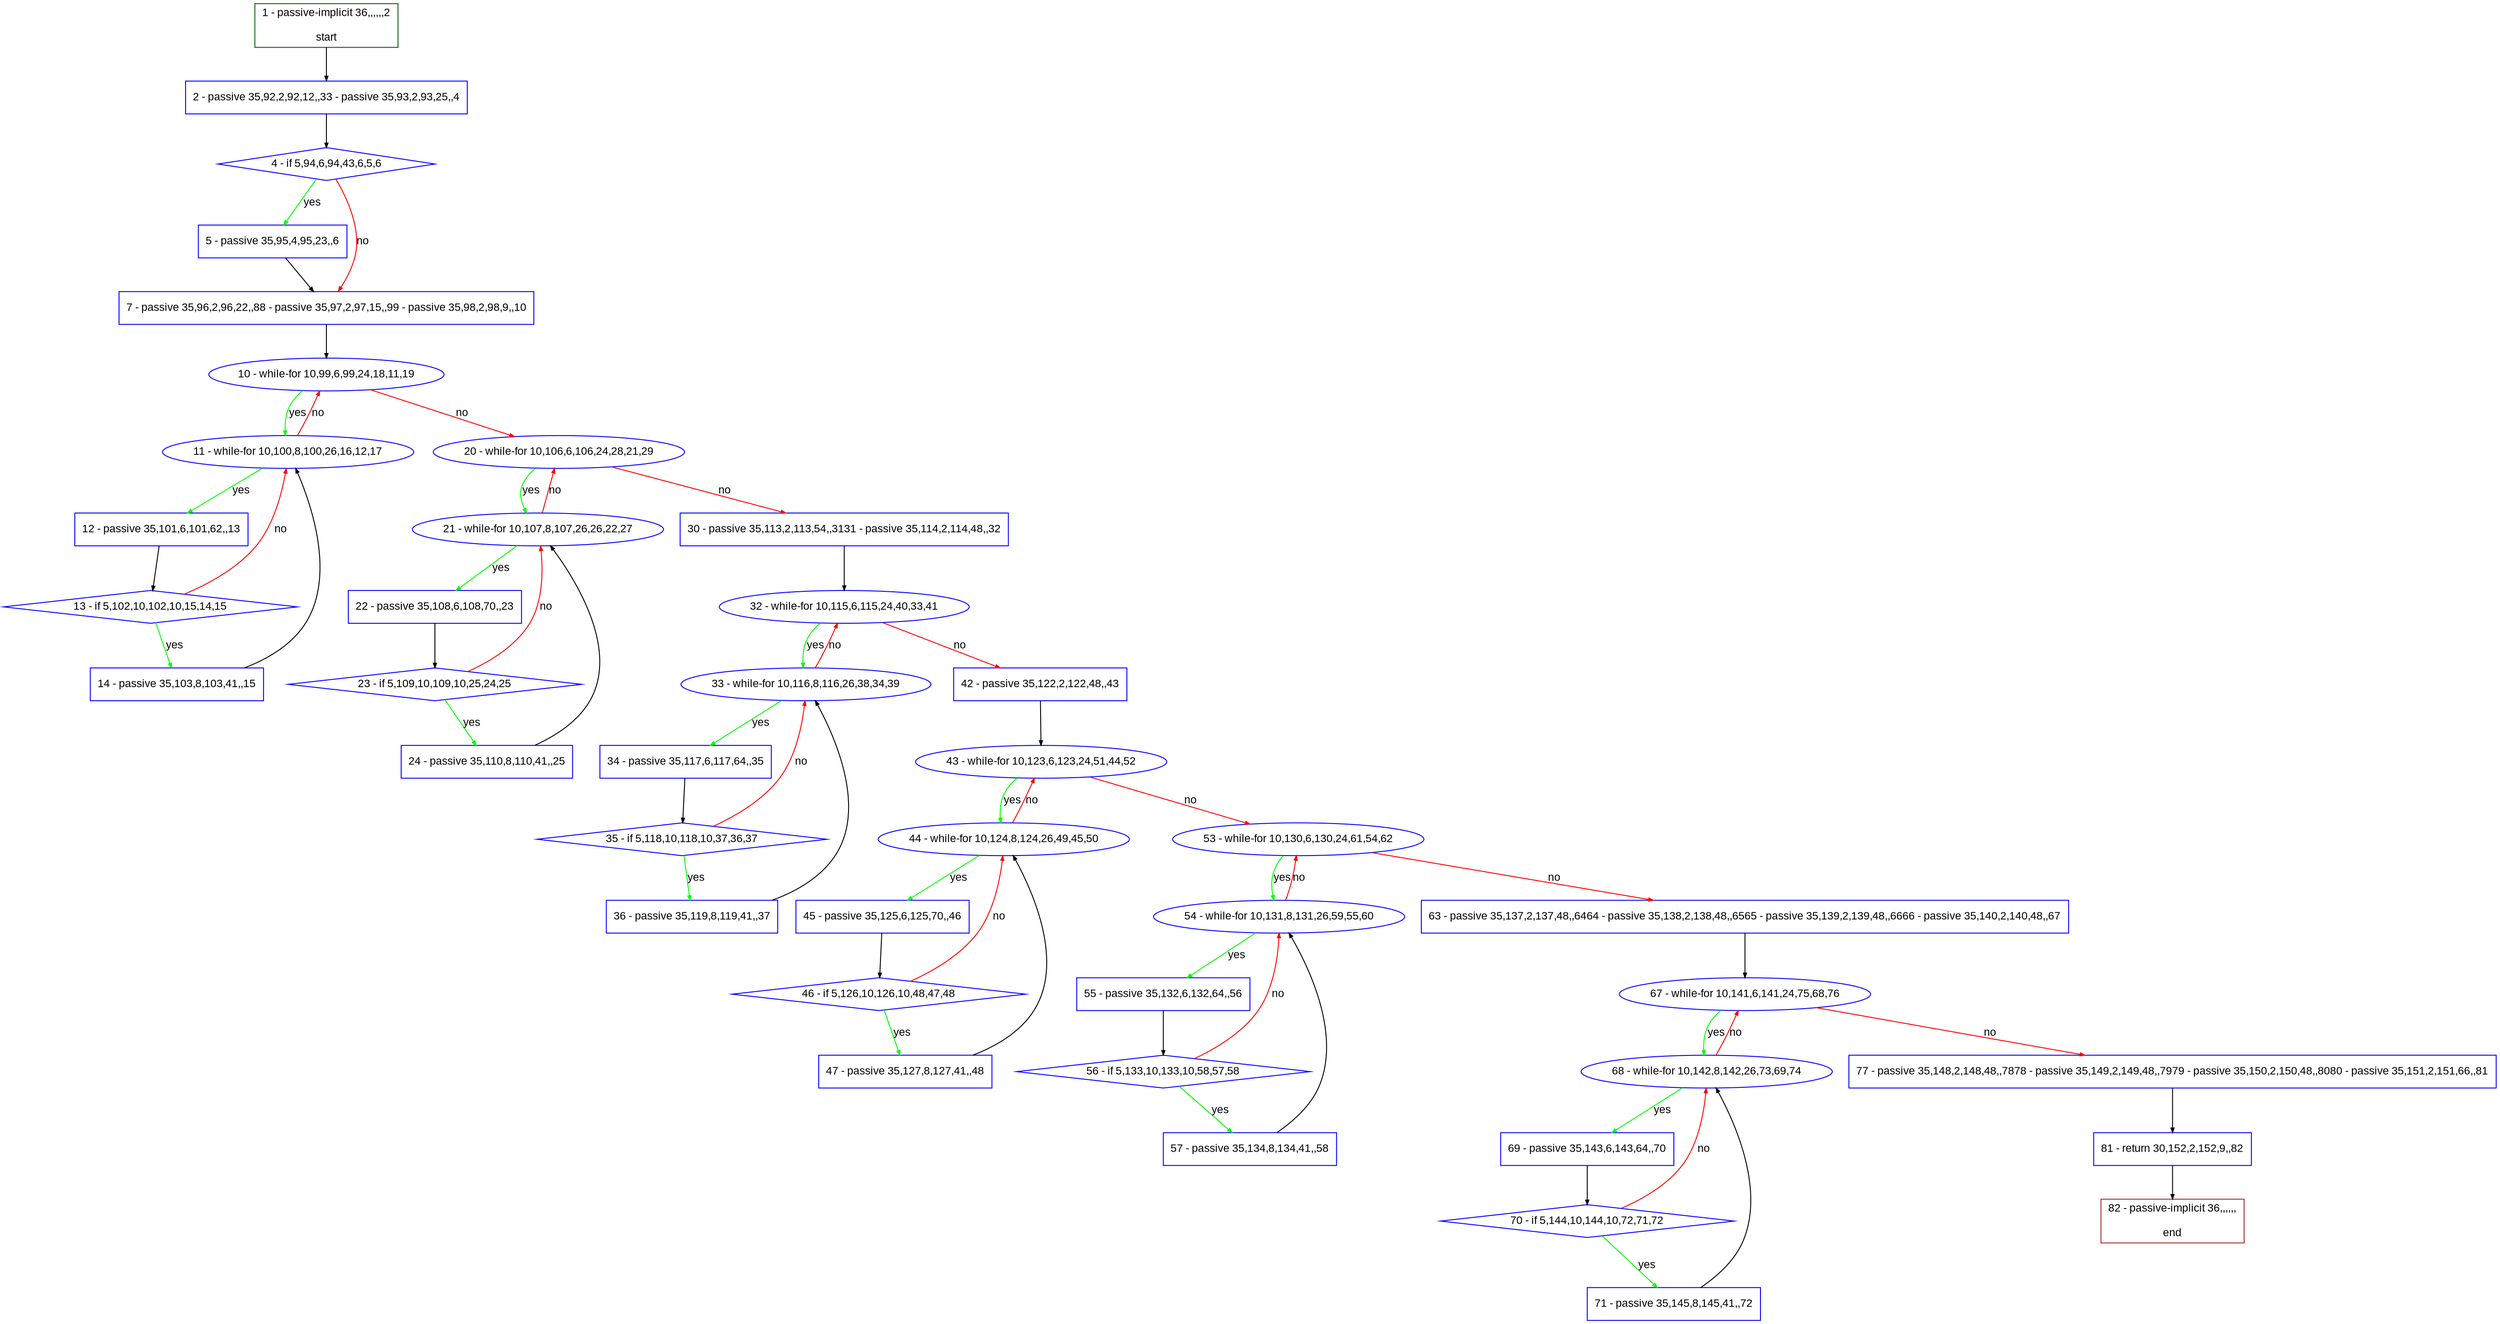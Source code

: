 digraph "" {
  graph [pack="true", label="", fontsize="12", packmode="clust", fontname="Arial", fillcolor="#FFFFCC", bgcolor="white", style="rounded,filled", compound="true"];
  node [node_initialized="no", label="", color="grey", fontsize="12", fillcolor="white", fontname="Arial", style="filled", shape="rectangle", compound="true", fixedsize="false"];
  edge [fontcolor="black", arrowhead="normal", arrowtail="none", arrowsize="0.5", ltail="", label="", color="black", fontsize="12", lhead="", fontname="Arial", dir="forward", compound="true"];
  __N1 [label="2 - passive 35,92,2,92,12,,33 - passive 35,93,2,93,25,,4", color="#0000ff", fillcolor="#ffffff", style="filled", shape="box"];
  __N2 [label="1 - passive-implicit 36,,,,,,2\n\nstart", color="#006400", fillcolor="#ffffff", style="filled", shape="box"];
  __N3 [label="4 - if 5,94,6,94,43,6,5,6", color="#0000ff", fillcolor="#ffffff", style="filled", shape="diamond"];
  __N4 [label="5 - passive 35,95,4,95,23,,6", color="#0000ff", fillcolor="#ffffff", style="filled", shape="box"];
  __N5 [label="7 - passive 35,96,2,96,22,,88 - passive 35,97,2,97,15,,99 - passive 35,98,2,98,9,,10", color="#0000ff", fillcolor="#ffffff", style="filled", shape="box"];
  __N6 [label="10 - while-for 10,99,6,99,24,18,11,19", color="#0000ff", fillcolor="#ffffff", style="filled", shape="oval"];
  __N7 [label="11 - while-for 10,100,8,100,26,16,12,17", color="#0000ff", fillcolor="#ffffff", style="filled", shape="oval"];
  __N8 [label="20 - while-for 10,106,6,106,24,28,21,29", color="#0000ff", fillcolor="#ffffff", style="filled", shape="oval"];
  __N9 [label="12 - passive 35,101,6,101,62,,13", color="#0000ff", fillcolor="#ffffff", style="filled", shape="box"];
  __N10 [label="13 - if 5,102,10,102,10,15,14,15", color="#0000ff", fillcolor="#ffffff", style="filled", shape="diamond"];
  __N11 [label="14 - passive 35,103,8,103,41,,15", color="#0000ff", fillcolor="#ffffff", style="filled", shape="box"];
  __N12 [label="21 - while-for 10,107,8,107,26,26,22,27", color="#0000ff", fillcolor="#ffffff", style="filled", shape="oval"];
  __N13 [label="30 - passive 35,113,2,113,54,,3131 - passive 35,114,2,114,48,,32", color="#0000ff", fillcolor="#ffffff", style="filled", shape="box"];
  __N14 [label="22 - passive 35,108,6,108,70,,23", color="#0000ff", fillcolor="#ffffff", style="filled", shape="box"];
  __N15 [label="23 - if 5,109,10,109,10,25,24,25", color="#0000ff", fillcolor="#ffffff", style="filled", shape="diamond"];
  __N16 [label="24 - passive 35,110,8,110,41,,25", color="#0000ff", fillcolor="#ffffff", style="filled", shape="box"];
  __N17 [label="32 - while-for 10,115,6,115,24,40,33,41", color="#0000ff", fillcolor="#ffffff", style="filled", shape="oval"];
  __N18 [label="33 - while-for 10,116,8,116,26,38,34,39", color="#0000ff", fillcolor="#ffffff", style="filled", shape="oval"];
  __N19 [label="42 - passive 35,122,2,122,48,,43", color="#0000ff", fillcolor="#ffffff", style="filled", shape="box"];
  __N20 [label="34 - passive 35,117,6,117,64,,35", color="#0000ff", fillcolor="#ffffff", style="filled", shape="box"];
  __N21 [label="35 - if 5,118,10,118,10,37,36,37", color="#0000ff", fillcolor="#ffffff", style="filled", shape="diamond"];
  __N22 [label="36 - passive 35,119,8,119,41,,37", color="#0000ff", fillcolor="#ffffff", style="filled", shape="box"];
  __N23 [label="43 - while-for 10,123,6,123,24,51,44,52", color="#0000ff", fillcolor="#ffffff", style="filled", shape="oval"];
  __N24 [label="44 - while-for 10,124,8,124,26,49,45,50", color="#0000ff", fillcolor="#ffffff", style="filled", shape="oval"];
  __N25 [label="53 - while-for 10,130,6,130,24,61,54,62", color="#0000ff", fillcolor="#ffffff", style="filled", shape="oval"];
  __N26 [label="45 - passive 35,125,6,125,70,,46", color="#0000ff", fillcolor="#ffffff", style="filled", shape="box"];
  __N27 [label="46 - if 5,126,10,126,10,48,47,48", color="#0000ff", fillcolor="#ffffff", style="filled", shape="diamond"];
  __N28 [label="47 - passive 35,127,8,127,41,,48", color="#0000ff", fillcolor="#ffffff", style="filled", shape="box"];
  __N29 [label="54 - while-for 10,131,8,131,26,59,55,60", color="#0000ff", fillcolor="#ffffff", style="filled", shape="oval"];
  __N30 [label="63 - passive 35,137,2,137,48,,6464 - passive 35,138,2,138,48,,6565 - passive 35,139,2,139,48,,6666 - passive 35,140,2,140,48,,67", color="#0000ff", fillcolor="#ffffff", style="filled", shape="box"];
  __N31 [label="55 - passive 35,132,6,132,64,,56", color="#0000ff", fillcolor="#ffffff", style="filled", shape="box"];
  __N32 [label="56 - if 5,133,10,133,10,58,57,58", color="#0000ff", fillcolor="#ffffff", style="filled", shape="diamond"];
  __N33 [label="57 - passive 35,134,8,134,41,,58", color="#0000ff", fillcolor="#ffffff", style="filled", shape="box"];
  __N34 [label="67 - while-for 10,141,6,141,24,75,68,76", color="#0000ff", fillcolor="#ffffff", style="filled", shape="oval"];
  __N35 [label="68 - while-for 10,142,8,142,26,73,69,74", color="#0000ff", fillcolor="#ffffff", style="filled", shape="oval"];
  __N36 [label="77 - passive 35,148,2,148,48,,7878 - passive 35,149,2,149,48,,7979 - passive 35,150,2,150,48,,8080 - passive 35,151,2,151,66,,81", color="#0000ff", fillcolor="#ffffff", style="filled", shape="box"];
  __N37 [label="69 - passive 35,143,6,143,64,,70", color="#0000ff", fillcolor="#ffffff", style="filled", shape="box"];
  __N38 [label="70 - if 5,144,10,144,10,72,71,72", color="#0000ff", fillcolor="#ffffff", style="filled", shape="diamond"];
  __N39 [label="71 - passive 35,145,8,145,41,,72", color="#0000ff", fillcolor="#ffffff", style="filled", shape="box"];
  __N40 [label="81 - return 30,152,2,152,9,,82", color="#0000ff", fillcolor="#ffffff", style="filled", shape="box"];
  __N41 [label="82 - passive-implicit 36,,,,,,\n\nend", color="#a52a2a", fillcolor="#ffffff", style="filled", shape="box"];
  __N2 -> __N1 [arrowhead="normal", arrowtail="none", color="#000000", label="", dir="forward"];
  __N1 -> __N3 [arrowhead="normal", arrowtail="none", color="#000000", label="", dir="forward"];
  __N3 -> __N4 [arrowhead="normal", arrowtail="none", color="#00ff00", label="yes", dir="forward"];
  __N3 -> __N5 [arrowhead="normal", arrowtail="none", color="#ff0000", label="no", dir="forward"];
  __N4 -> __N5 [arrowhead="normal", arrowtail="none", color="#000000", label="", dir="forward"];
  __N5 -> __N6 [arrowhead="normal", arrowtail="none", color="#000000", label="", dir="forward"];
  __N6 -> __N7 [arrowhead="normal", arrowtail="none", color="#00ff00", label="yes", dir="forward"];
  __N7 -> __N6 [arrowhead="normal", arrowtail="none", color="#ff0000", label="no", dir="forward"];
  __N6 -> __N8 [arrowhead="normal", arrowtail="none", color="#ff0000", label="no", dir="forward"];
  __N7 -> __N9 [arrowhead="normal", arrowtail="none", color="#00ff00", label="yes", dir="forward"];
  __N9 -> __N10 [arrowhead="normal", arrowtail="none", color="#000000", label="", dir="forward"];
  __N10 -> __N7 [arrowhead="normal", arrowtail="none", color="#ff0000", label="no", dir="forward"];
  __N10 -> __N11 [arrowhead="normal", arrowtail="none", color="#00ff00", label="yes", dir="forward"];
  __N11 -> __N7 [arrowhead="normal", arrowtail="none", color="#000000", label="", dir="forward"];
  __N8 -> __N12 [arrowhead="normal", arrowtail="none", color="#00ff00", label="yes", dir="forward"];
  __N12 -> __N8 [arrowhead="normal", arrowtail="none", color="#ff0000", label="no", dir="forward"];
  __N8 -> __N13 [arrowhead="normal", arrowtail="none", color="#ff0000", label="no", dir="forward"];
  __N12 -> __N14 [arrowhead="normal", arrowtail="none", color="#00ff00", label="yes", dir="forward"];
  __N14 -> __N15 [arrowhead="normal", arrowtail="none", color="#000000", label="", dir="forward"];
  __N15 -> __N12 [arrowhead="normal", arrowtail="none", color="#ff0000", label="no", dir="forward"];
  __N15 -> __N16 [arrowhead="normal", arrowtail="none", color="#00ff00", label="yes", dir="forward"];
  __N16 -> __N12 [arrowhead="normal", arrowtail="none", color="#000000", label="", dir="forward"];
  __N13 -> __N17 [arrowhead="normal", arrowtail="none", color="#000000", label="", dir="forward"];
  __N17 -> __N18 [arrowhead="normal", arrowtail="none", color="#00ff00", label="yes", dir="forward"];
  __N18 -> __N17 [arrowhead="normal", arrowtail="none", color="#ff0000", label="no", dir="forward"];
  __N17 -> __N19 [arrowhead="normal", arrowtail="none", color="#ff0000", label="no", dir="forward"];
  __N18 -> __N20 [arrowhead="normal", arrowtail="none", color="#00ff00", label="yes", dir="forward"];
  __N20 -> __N21 [arrowhead="normal", arrowtail="none", color="#000000", label="", dir="forward"];
  __N21 -> __N18 [arrowhead="normal", arrowtail="none", color="#ff0000", label="no", dir="forward"];
  __N21 -> __N22 [arrowhead="normal", arrowtail="none", color="#00ff00", label="yes", dir="forward"];
  __N22 -> __N18 [arrowhead="normal", arrowtail="none", color="#000000", label="", dir="forward"];
  __N19 -> __N23 [arrowhead="normal", arrowtail="none", color="#000000", label="", dir="forward"];
  __N23 -> __N24 [arrowhead="normal", arrowtail="none", color="#00ff00", label="yes", dir="forward"];
  __N24 -> __N23 [arrowhead="normal", arrowtail="none", color="#ff0000", label="no", dir="forward"];
  __N23 -> __N25 [arrowhead="normal", arrowtail="none", color="#ff0000", label="no", dir="forward"];
  __N24 -> __N26 [arrowhead="normal", arrowtail="none", color="#00ff00", label="yes", dir="forward"];
  __N26 -> __N27 [arrowhead="normal", arrowtail="none", color="#000000", label="", dir="forward"];
  __N27 -> __N24 [arrowhead="normal", arrowtail="none", color="#ff0000", label="no", dir="forward"];
  __N27 -> __N28 [arrowhead="normal", arrowtail="none", color="#00ff00", label="yes", dir="forward"];
  __N28 -> __N24 [arrowhead="normal", arrowtail="none", color="#000000", label="", dir="forward"];
  __N25 -> __N29 [arrowhead="normal", arrowtail="none", color="#00ff00", label="yes", dir="forward"];
  __N29 -> __N25 [arrowhead="normal", arrowtail="none", color="#ff0000", label="no", dir="forward"];
  __N25 -> __N30 [arrowhead="normal", arrowtail="none", color="#ff0000", label="no", dir="forward"];
  __N29 -> __N31 [arrowhead="normal", arrowtail="none", color="#00ff00", label="yes", dir="forward"];
  __N31 -> __N32 [arrowhead="normal", arrowtail="none", color="#000000", label="", dir="forward"];
  __N32 -> __N29 [arrowhead="normal", arrowtail="none", color="#ff0000", label="no", dir="forward"];
  __N32 -> __N33 [arrowhead="normal", arrowtail="none", color="#00ff00", label="yes", dir="forward"];
  __N33 -> __N29 [arrowhead="normal", arrowtail="none", color="#000000", label="", dir="forward"];
  __N30 -> __N34 [arrowhead="normal", arrowtail="none", color="#000000", label="", dir="forward"];
  __N34 -> __N35 [arrowhead="normal", arrowtail="none", color="#00ff00", label="yes", dir="forward"];
  __N35 -> __N34 [arrowhead="normal", arrowtail="none", color="#ff0000", label="no", dir="forward"];
  __N34 -> __N36 [arrowhead="normal", arrowtail="none", color="#ff0000", label="no", dir="forward"];
  __N35 -> __N37 [arrowhead="normal", arrowtail="none", color="#00ff00", label="yes", dir="forward"];
  __N37 -> __N38 [arrowhead="normal", arrowtail="none", color="#000000", label="", dir="forward"];
  __N38 -> __N35 [arrowhead="normal", arrowtail="none", color="#ff0000", label="no", dir="forward"];
  __N38 -> __N39 [arrowhead="normal", arrowtail="none", color="#00ff00", label="yes", dir="forward"];
  __N39 -> __N35 [arrowhead="normal", arrowtail="none", color="#000000", label="", dir="forward"];
  __N36 -> __N40 [arrowhead="normal", arrowtail="none", color="#000000", label="", dir="forward"];
  __N40 -> __N41 [arrowhead="normal", arrowtail="none", color="#000000", label="", dir="forward"];
}
